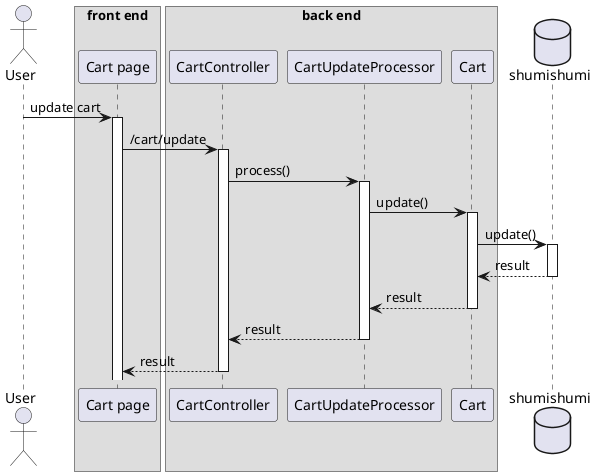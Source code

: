 @startuml template
'autonumber 1.1.1

actor User as u

box "front end"
participant "Cart page" as cart
end box

box "back end"
participant "CartController" as cc

participant "CartUpdateProcessor" as updateproc

participant "Cart" as wm
end box

database shumishumi as db

u -> cart++ : update cart
cart -> cc++ : /cart/update
cc -> updateproc++ : process()

updateproc -> wm++ : update()
wm -> db++ : update()
return result
return result
return result
return result

@enduml
